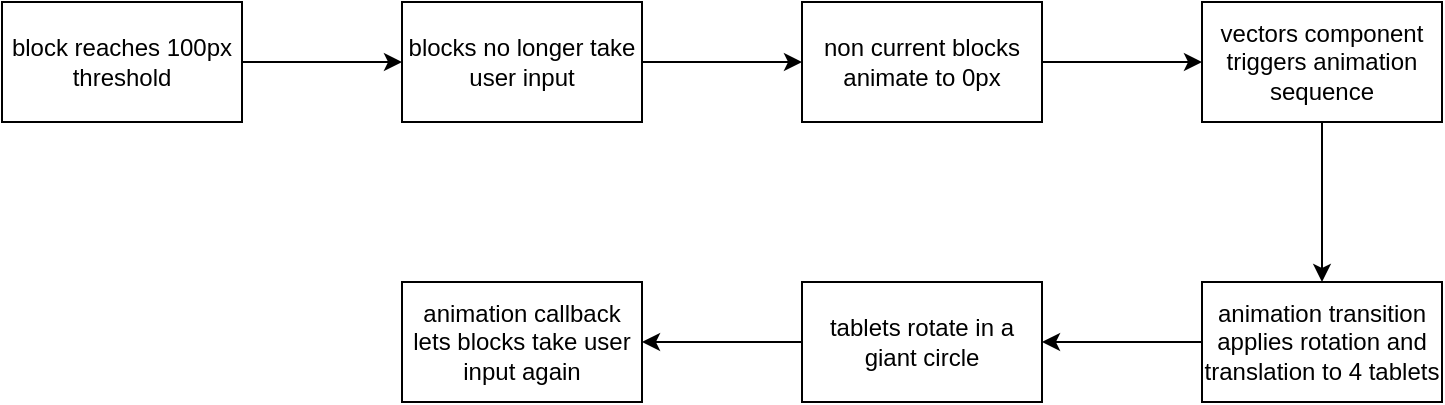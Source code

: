<mxfile version="11.2.4" type="device" pages="1"><diagram id="fr72akEJkax2d_Ioo6xR" name="Page-1"><mxGraphModel dx="868" dy="522" grid="1" gridSize="10" guides="1" tooltips="1" connect="1" arrows="1" fold="1" page="1" pageScale="1" pageWidth="850" pageHeight="1100" math="0" shadow="0"><root><mxCell id="0"/><mxCell id="1" parent="0"/><mxCell id="KEA6_0D91-cY_qHaDFXB-4" value="" style="edgeStyle=orthogonalEdgeStyle;rounded=0;orthogonalLoop=1;jettySize=auto;html=1;" edge="1" parent="1" source="KEA6_0D91-cY_qHaDFXB-1" target="KEA6_0D91-cY_qHaDFXB-3"><mxGeometry relative="1" as="geometry"/></mxCell><mxCell id="KEA6_0D91-cY_qHaDFXB-1" value="block reaches 100px threshold" style="rounded=0;whiteSpace=wrap;html=1;" vertex="1" parent="1"><mxGeometry x="40" y="40" width="120" height="60" as="geometry"/></mxCell><mxCell id="KEA6_0D91-cY_qHaDFXB-6" value="" style="edgeStyle=orthogonalEdgeStyle;rounded=0;orthogonalLoop=1;jettySize=auto;html=1;" edge="1" parent="1" source="KEA6_0D91-cY_qHaDFXB-3" target="KEA6_0D91-cY_qHaDFXB-5"><mxGeometry relative="1" as="geometry"/></mxCell><mxCell id="KEA6_0D91-cY_qHaDFXB-3" value="blocks no longer take user input" style="rounded=0;whiteSpace=wrap;html=1;" vertex="1" parent="1"><mxGeometry x="240" y="40" width="120" height="60" as="geometry"/></mxCell><mxCell id="KEA6_0D91-cY_qHaDFXB-8" value="" style="edgeStyle=orthogonalEdgeStyle;rounded=0;orthogonalLoop=1;jettySize=auto;html=1;" edge="1" parent="1" source="KEA6_0D91-cY_qHaDFXB-5" target="KEA6_0D91-cY_qHaDFXB-7"><mxGeometry relative="1" as="geometry"/></mxCell><mxCell id="KEA6_0D91-cY_qHaDFXB-5" value="non current blocks animate to 0px" style="rounded=0;whiteSpace=wrap;html=1;" vertex="1" parent="1"><mxGeometry x="440" y="40" width="120" height="60" as="geometry"/></mxCell><mxCell id="KEA6_0D91-cY_qHaDFXB-10" value="" style="edgeStyle=orthogonalEdgeStyle;rounded=0;orthogonalLoop=1;jettySize=auto;html=1;" edge="1" parent="1" source="KEA6_0D91-cY_qHaDFXB-7" target="KEA6_0D91-cY_qHaDFXB-9"><mxGeometry relative="1" as="geometry"/></mxCell><mxCell id="KEA6_0D91-cY_qHaDFXB-7" value="vectors component triggers animation sequence" style="rounded=0;whiteSpace=wrap;html=1;" vertex="1" parent="1"><mxGeometry x="640" y="40" width="120" height="60" as="geometry"/></mxCell><mxCell id="KEA6_0D91-cY_qHaDFXB-12" value="" style="edgeStyle=orthogonalEdgeStyle;rounded=0;orthogonalLoop=1;jettySize=auto;html=1;" edge="1" parent="1" source="KEA6_0D91-cY_qHaDFXB-9" target="KEA6_0D91-cY_qHaDFXB-11"><mxGeometry relative="1" as="geometry"/></mxCell><mxCell id="KEA6_0D91-cY_qHaDFXB-9" value="animation transition applies rotation and translation to 4 tablets" style="rounded=0;whiteSpace=wrap;html=1;" vertex="1" parent="1"><mxGeometry x="640" y="180" width="120" height="60" as="geometry"/></mxCell><mxCell id="KEA6_0D91-cY_qHaDFXB-14" value="" style="edgeStyle=orthogonalEdgeStyle;rounded=0;orthogonalLoop=1;jettySize=auto;html=1;" edge="1" parent="1" source="KEA6_0D91-cY_qHaDFXB-11" target="KEA6_0D91-cY_qHaDFXB-13"><mxGeometry relative="1" as="geometry"/></mxCell><mxCell id="KEA6_0D91-cY_qHaDFXB-11" value="tablets rotate in a giant circle" style="rounded=0;whiteSpace=wrap;html=1;" vertex="1" parent="1"><mxGeometry x="440" y="180" width="120" height="60" as="geometry"/></mxCell><mxCell id="KEA6_0D91-cY_qHaDFXB-13" value="animation callback lets blocks take user input again" style="rounded=0;whiteSpace=wrap;html=1;" vertex="1" parent="1"><mxGeometry x="240" y="180" width="120" height="60" as="geometry"/></mxCell></root></mxGraphModel></diagram></mxfile>